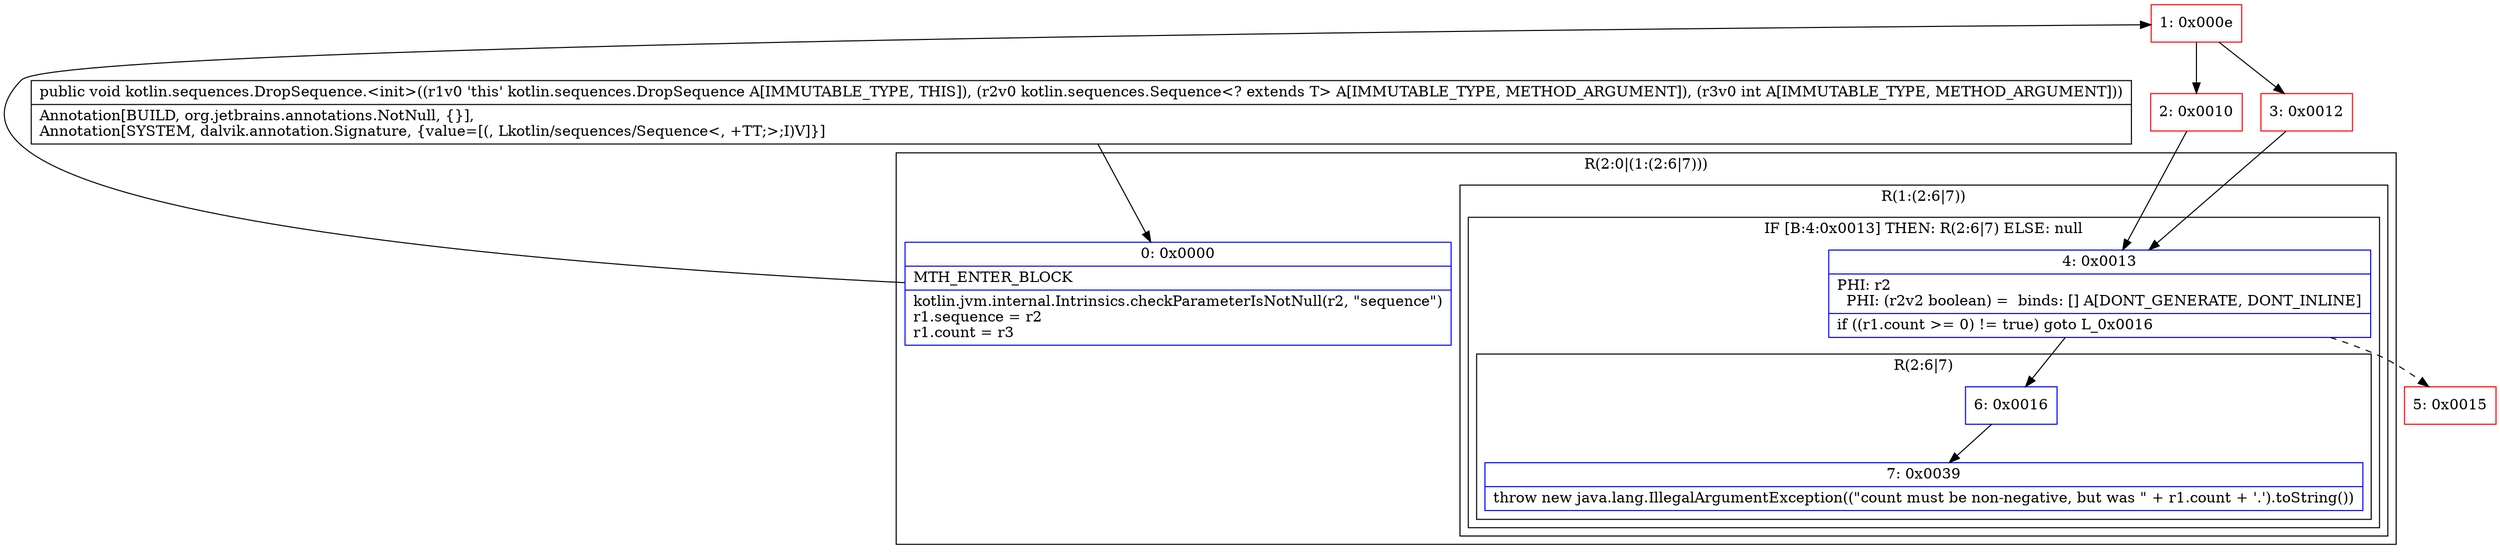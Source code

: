 digraph "CFG forkotlin.sequences.DropSequence.\<init\>(Lkotlin\/sequences\/Sequence;I)V" {
subgraph cluster_Region_2143252658 {
label = "R(2:0|(1:(2:6|7)))";
node [shape=record,color=blue];
Node_0 [shape=record,label="{0\:\ 0x0000|MTH_ENTER_BLOCK\l|kotlin.jvm.internal.Intrinsics.checkParameterIsNotNull(r2, \"sequence\")\lr1.sequence = r2\lr1.count = r3\l}"];
subgraph cluster_Region_1841875515 {
label = "R(1:(2:6|7))";
node [shape=record,color=blue];
subgraph cluster_IfRegion_1551541237 {
label = "IF [B:4:0x0013] THEN: R(2:6|7) ELSE: null";
node [shape=record,color=blue];
Node_4 [shape=record,label="{4\:\ 0x0013|PHI: r2 \l  PHI: (r2v2 boolean) =  binds: [] A[DONT_GENERATE, DONT_INLINE]\l|if ((r1.count \>= 0) != true) goto L_0x0016\l}"];
subgraph cluster_Region_2044042533 {
label = "R(2:6|7)";
node [shape=record,color=blue];
Node_6 [shape=record,label="{6\:\ 0x0016}"];
Node_7 [shape=record,label="{7\:\ 0x0039|throw new java.lang.IllegalArgumentException((\"count must be non\-negative, but was \" + r1.count + '.').toString())\l}"];
}
}
}
}
Node_1 [shape=record,color=red,label="{1\:\ 0x000e}"];
Node_2 [shape=record,color=red,label="{2\:\ 0x0010}"];
Node_3 [shape=record,color=red,label="{3\:\ 0x0012}"];
Node_5 [shape=record,color=red,label="{5\:\ 0x0015}"];
MethodNode[shape=record,label="{public void kotlin.sequences.DropSequence.\<init\>((r1v0 'this' kotlin.sequences.DropSequence A[IMMUTABLE_TYPE, THIS]), (r2v0 kotlin.sequences.Sequence\<? extends T\> A[IMMUTABLE_TYPE, METHOD_ARGUMENT]), (r3v0 int A[IMMUTABLE_TYPE, METHOD_ARGUMENT]))  | Annotation[BUILD, org.jetbrains.annotations.NotNull, \{\}], \lAnnotation[SYSTEM, dalvik.annotation.Signature, \{value=[(, Lkotlin\/sequences\/Sequence\<, +TT;\>;I)V]\}]\l}"];
MethodNode -> Node_0;
Node_0 -> Node_1;
Node_4 -> Node_5[style=dashed];
Node_4 -> Node_6;
Node_6 -> Node_7;
Node_1 -> Node_2;
Node_1 -> Node_3;
Node_2 -> Node_4;
Node_3 -> Node_4;
}

